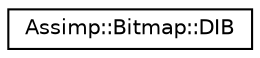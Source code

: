 digraph "Graphical Class Hierarchy"
{
  edge [fontname="Helvetica",fontsize="10",labelfontname="Helvetica",labelfontsize="10"];
  node [fontname="Helvetica",fontsize="10",shape=record];
  rankdir="LR";
  Node1 [label="Assimp::Bitmap::DIB",height=0.2,width=0.4,color="black", fillcolor="white", style="filled",URL="$struct_assimp_1_1_bitmap_1_1_d_i_b.html"];
}
